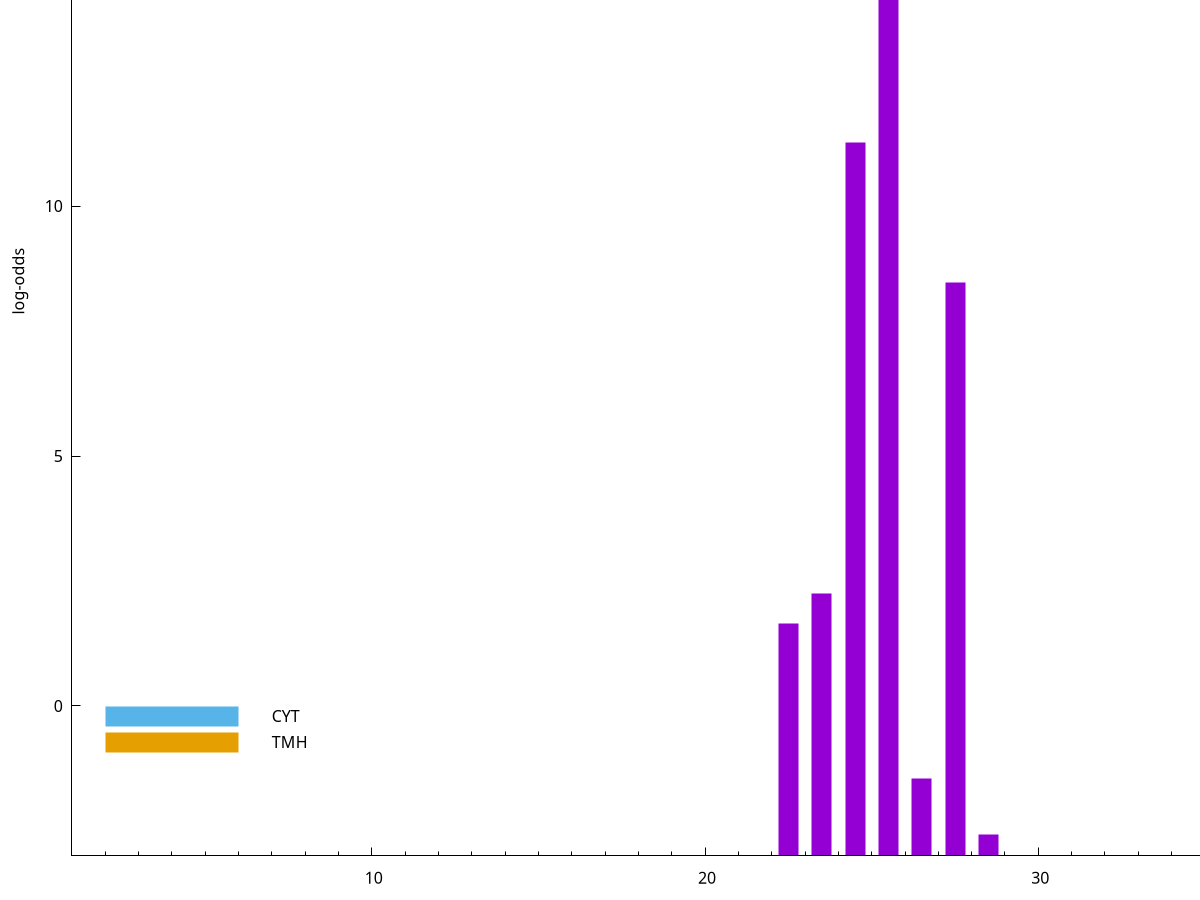 set title "LipoP predictions for SRR5666568.gff"
set size 2., 1.4
set xrange [1:70] 
set mxtics 10
set yrange [-3:20]
set y2range [0:23]
set ylabel "log-odds"
set term postscript eps color solid "Helvetica" 30
set output "SRR5666568.gff602.eps"
set arrow from 2,14.8127 to 6,14.8127 nohead lt 1 lw 20
set label "SpI" at 7,14.8127
set arrow from 2,-0.200913 to 6,-0.200913 nohead lt 3 lw 20
set label "CYT" at 7,-0.200913
set arrow from 2,-0.72232 to 6,-0.72232 nohead lt 4 lw 20
set label "TMH" at 7,-0.72232
set arrow from 2,14.8127 to 6,14.8127 nohead lt 1 lw 20
set label "SpI" at 7,14.8127
# NOTE: The scores below are the log-odds scores with the threshold
# NOTE: subtracted (a hack to make gnuplot make the histogram all
# NOTE: look nice).
plot "-" axes x1y2 title "" with impulses lt 1 lw 20
25.500000 17.663200
24.500000 14.268700
27.500000 11.480250
23.500000 5.252430
22.500000 4.650280
26.500000 1.543810
28.500000 0.426190
e
exit

